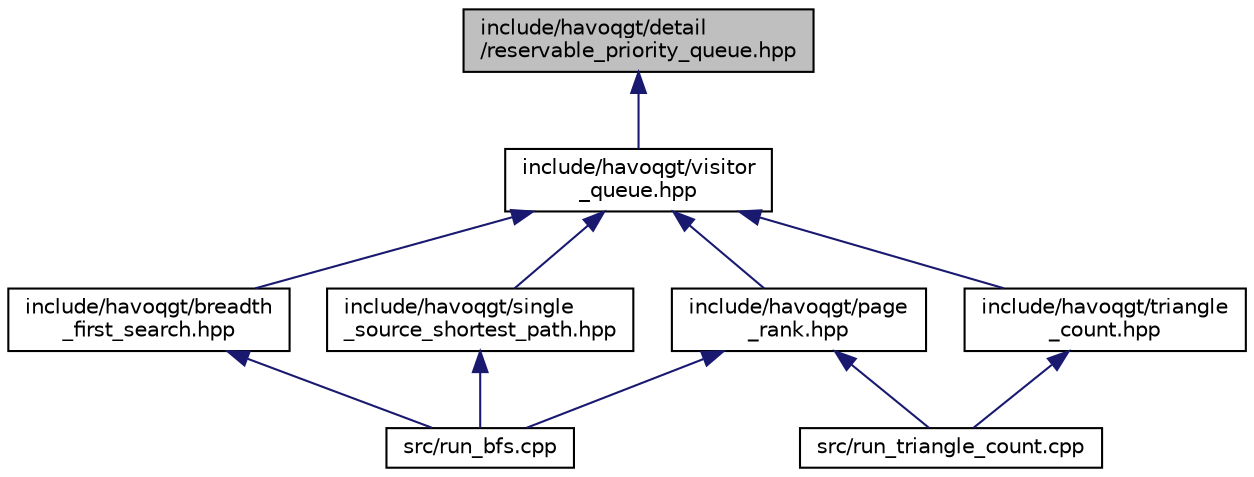 digraph "include/havoqgt/detail/reservable_priority_queue.hpp"
{
  edge [fontname="Helvetica",fontsize="10",labelfontname="Helvetica",labelfontsize="10"];
  node [fontname="Helvetica",fontsize="10",shape=record];
  Node1 [label="include/havoqgt/detail\l/reservable_priority_queue.hpp",height=0.2,width=0.4,color="black", fillcolor="grey75", style="filled", fontcolor="black"];
  Node1 -> Node2 [dir="back",color="midnightblue",fontsize="10",style="solid",fontname="Helvetica"];
  Node2 [label="include/havoqgt/visitor\l_queue.hpp",height=0.2,width=0.4,color="black", fillcolor="white", style="filled",URL="$visitor__queue_8hpp.html"];
  Node2 -> Node3 [dir="back",color="midnightblue",fontsize="10",style="solid",fontname="Helvetica"];
  Node3 [label="include/havoqgt/breadth\l_first_search.hpp",height=0.2,width=0.4,color="black", fillcolor="white", style="filled",URL="$breadth__first__search_8hpp.html"];
  Node3 -> Node4 [dir="back",color="midnightblue",fontsize="10",style="solid",fontname="Helvetica"];
  Node4 [label="src/run_bfs.cpp",height=0.2,width=0.4,color="black", fillcolor="white", style="filled",URL="$run__bfs_8cpp.html"];
  Node2 -> Node5 [dir="back",color="midnightblue",fontsize="10",style="solid",fontname="Helvetica"];
  Node5 [label="include/havoqgt/page\l_rank.hpp",height=0.2,width=0.4,color="black", fillcolor="white", style="filled",URL="$page__rank_8hpp.html"];
  Node5 -> Node4 [dir="back",color="midnightblue",fontsize="10",style="solid",fontname="Helvetica"];
  Node5 -> Node6 [dir="back",color="midnightblue",fontsize="10",style="solid",fontname="Helvetica"];
  Node6 [label="src/run_triangle_count.cpp",height=0.2,width=0.4,color="black", fillcolor="white", style="filled",URL="$run__triangle__count_8cpp.html"];
  Node2 -> Node7 [dir="back",color="midnightblue",fontsize="10",style="solid",fontname="Helvetica"];
  Node7 [label="include/havoqgt/single\l_source_shortest_path.hpp",height=0.2,width=0.4,color="black", fillcolor="white", style="filled",URL="$single__source__shortest__path_8hpp.html"];
  Node7 -> Node4 [dir="back",color="midnightblue",fontsize="10",style="solid",fontname="Helvetica"];
  Node2 -> Node8 [dir="back",color="midnightblue",fontsize="10",style="solid",fontname="Helvetica"];
  Node8 [label="include/havoqgt/triangle\l_count.hpp",height=0.2,width=0.4,color="black", fillcolor="white", style="filled",URL="$triangle__count_8hpp.html"];
  Node8 -> Node6 [dir="back",color="midnightblue",fontsize="10",style="solid",fontname="Helvetica"];
}
